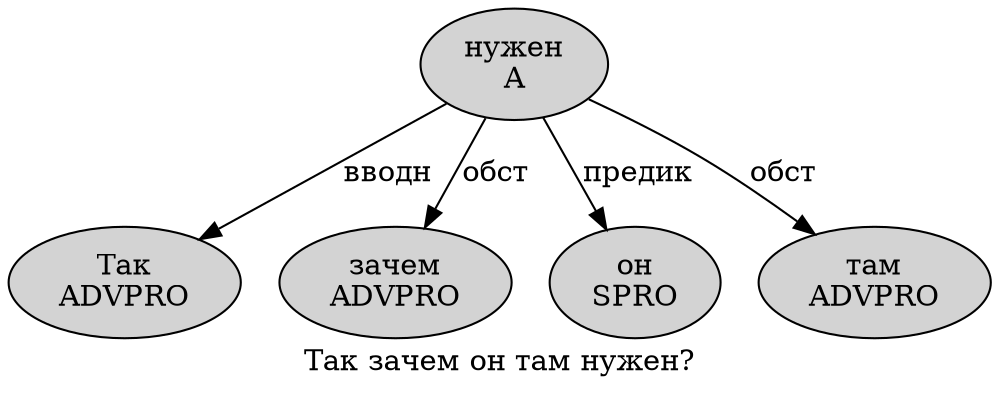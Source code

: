 digraph SENTENCE_4890 {
	graph [label="Так зачем он там нужен?"]
	node [style=filled]
		0 [label="Так
ADVPRO" color="" fillcolor=lightgray penwidth=1 shape=ellipse]
		1 [label="зачем
ADVPRO" color="" fillcolor=lightgray penwidth=1 shape=ellipse]
		2 [label="он
SPRO" color="" fillcolor=lightgray penwidth=1 shape=ellipse]
		3 [label="там
ADVPRO" color="" fillcolor=lightgray penwidth=1 shape=ellipse]
		4 [label="нужен
A" color="" fillcolor=lightgray penwidth=1 shape=ellipse]
			4 -> 0 [label="вводн"]
			4 -> 1 [label="обст"]
			4 -> 2 [label="предик"]
			4 -> 3 [label="обст"]
}